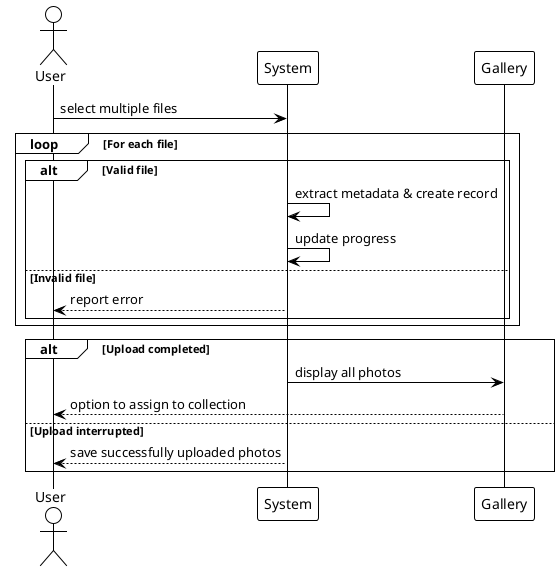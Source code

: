 @startuml UC002
!theme plain

actor User
participant System
participant Gallery

User -> System : select multiple files

loop For each file
    alt Valid file
        System -> System : extract metadata & create record
        System -> System : update progress
    else Invalid file
        System --> User : report error
    end
end

alt Upload completed
    System -> Gallery : display all photos
    Gallery --> User : option to assign to collection
else Upload interrupted
    System --> User : save successfully uploaded photos
end

@enduml
